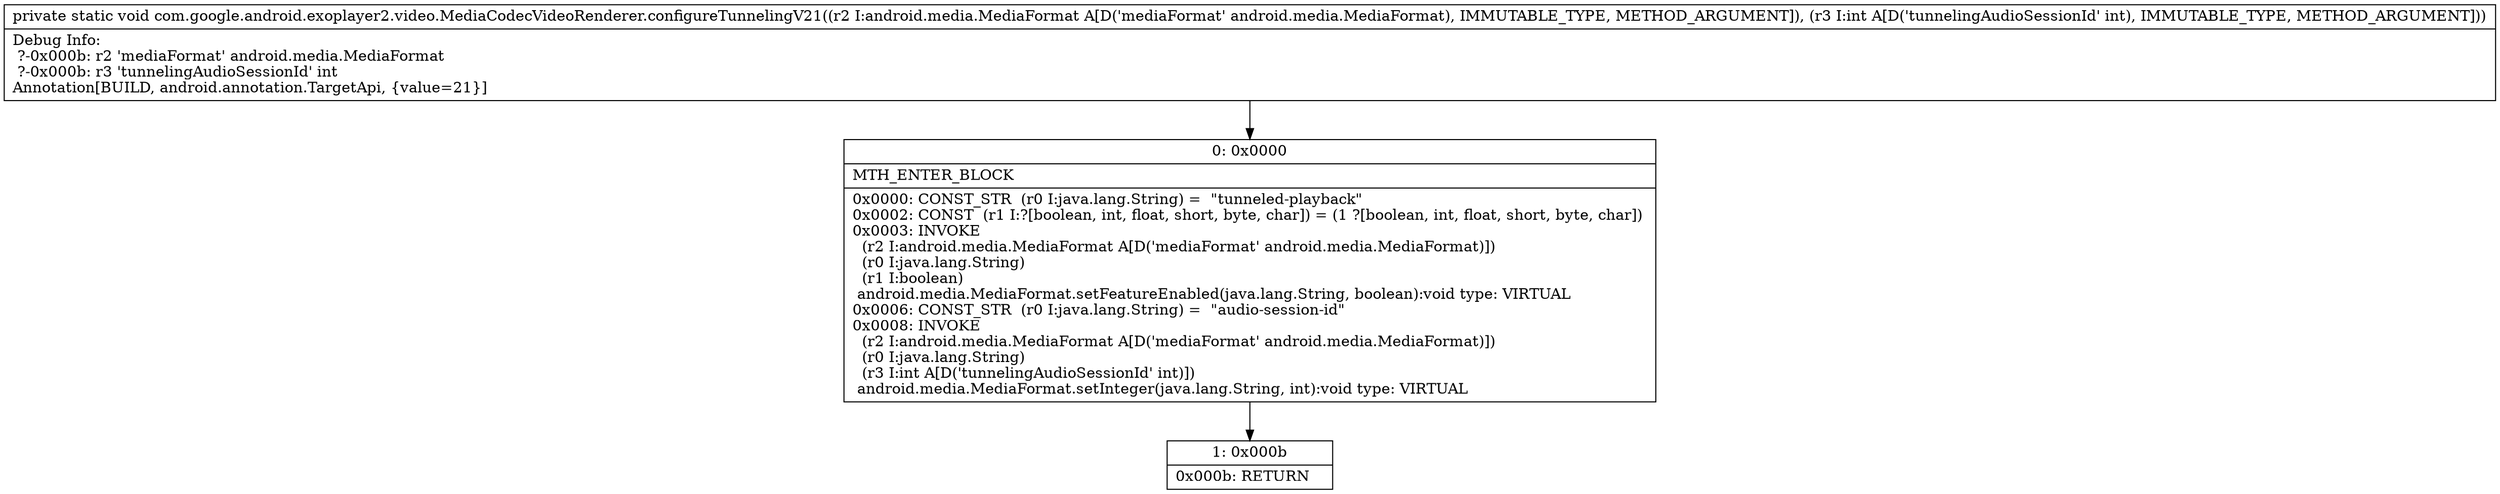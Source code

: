 digraph "CFG forcom.google.android.exoplayer2.video.MediaCodecVideoRenderer.configureTunnelingV21(Landroid\/media\/MediaFormat;I)V" {
Node_0 [shape=record,label="{0\:\ 0x0000|MTH_ENTER_BLOCK\l|0x0000: CONST_STR  (r0 I:java.lang.String) =  \"tunneled\-playback\" \l0x0002: CONST  (r1 I:?[boolean, int, float, short, byte, char]) = (1 ?[boolean, int, float, short, byte, char]) \l0x0003: INVOKE  \l  (r2 I:android.media.MediaFormat A[D('mediaFormat' android.media.MediaFormat)])\l  (r0 I:java.lang.String)\l  (r1 I:boolean)\l android.media.MediaFormat.setFeatureEnabled(java.lang.String, boolean):void type: VIRTUAL \l0x0006: CONST_STR  (r0 I:java.lang.String) =  \"audio\-session\-id\" \l0x0008: INVOKE  \l  (r2 I:android.media.MediaFormat A[D('mediaFormat' android.media.MediaFormat)])\l  (r0 I:java.lang.String)\l  (r3 I:int A[D('tunnelingAudioSessionId' int)])\l android.media.MediaFormat.setInteger(java.lang.String, int):void type: VIRTUAL \l}"];
Node_1 [shape=record,label="{1\:\ 0x000b|0x000b: RETURN   \l}"];
MethodNode[shape=record,label="{private static void com.google.android.exoplayer2.video.MediaCodecVideoRenderer.configureTunnelingV21((r2 I:android.media.MediaFormat A[D('mediaFormat' android.media.MediaFormat), IMMUTABLE_TYPE, METHOD_ARGUMENT]), (r3 I:int A[D('tunnelingAudioSessionId' int), IMMUTABLE_TYPE, METHOD_ARGUMENT]))  | Debug Info:\l  ?\-0x000b: r2 'mediaFormat' android.media.MediaFormat\l  ?\-0x000b: r3 'tunnelingAudioSessionId' int\lAnnotation[BUILD, android.annotation.TargetApi, \{value=21\}]\l}"];
MethodNode -> Node_0;
Node_0 -> Node_1;
}

